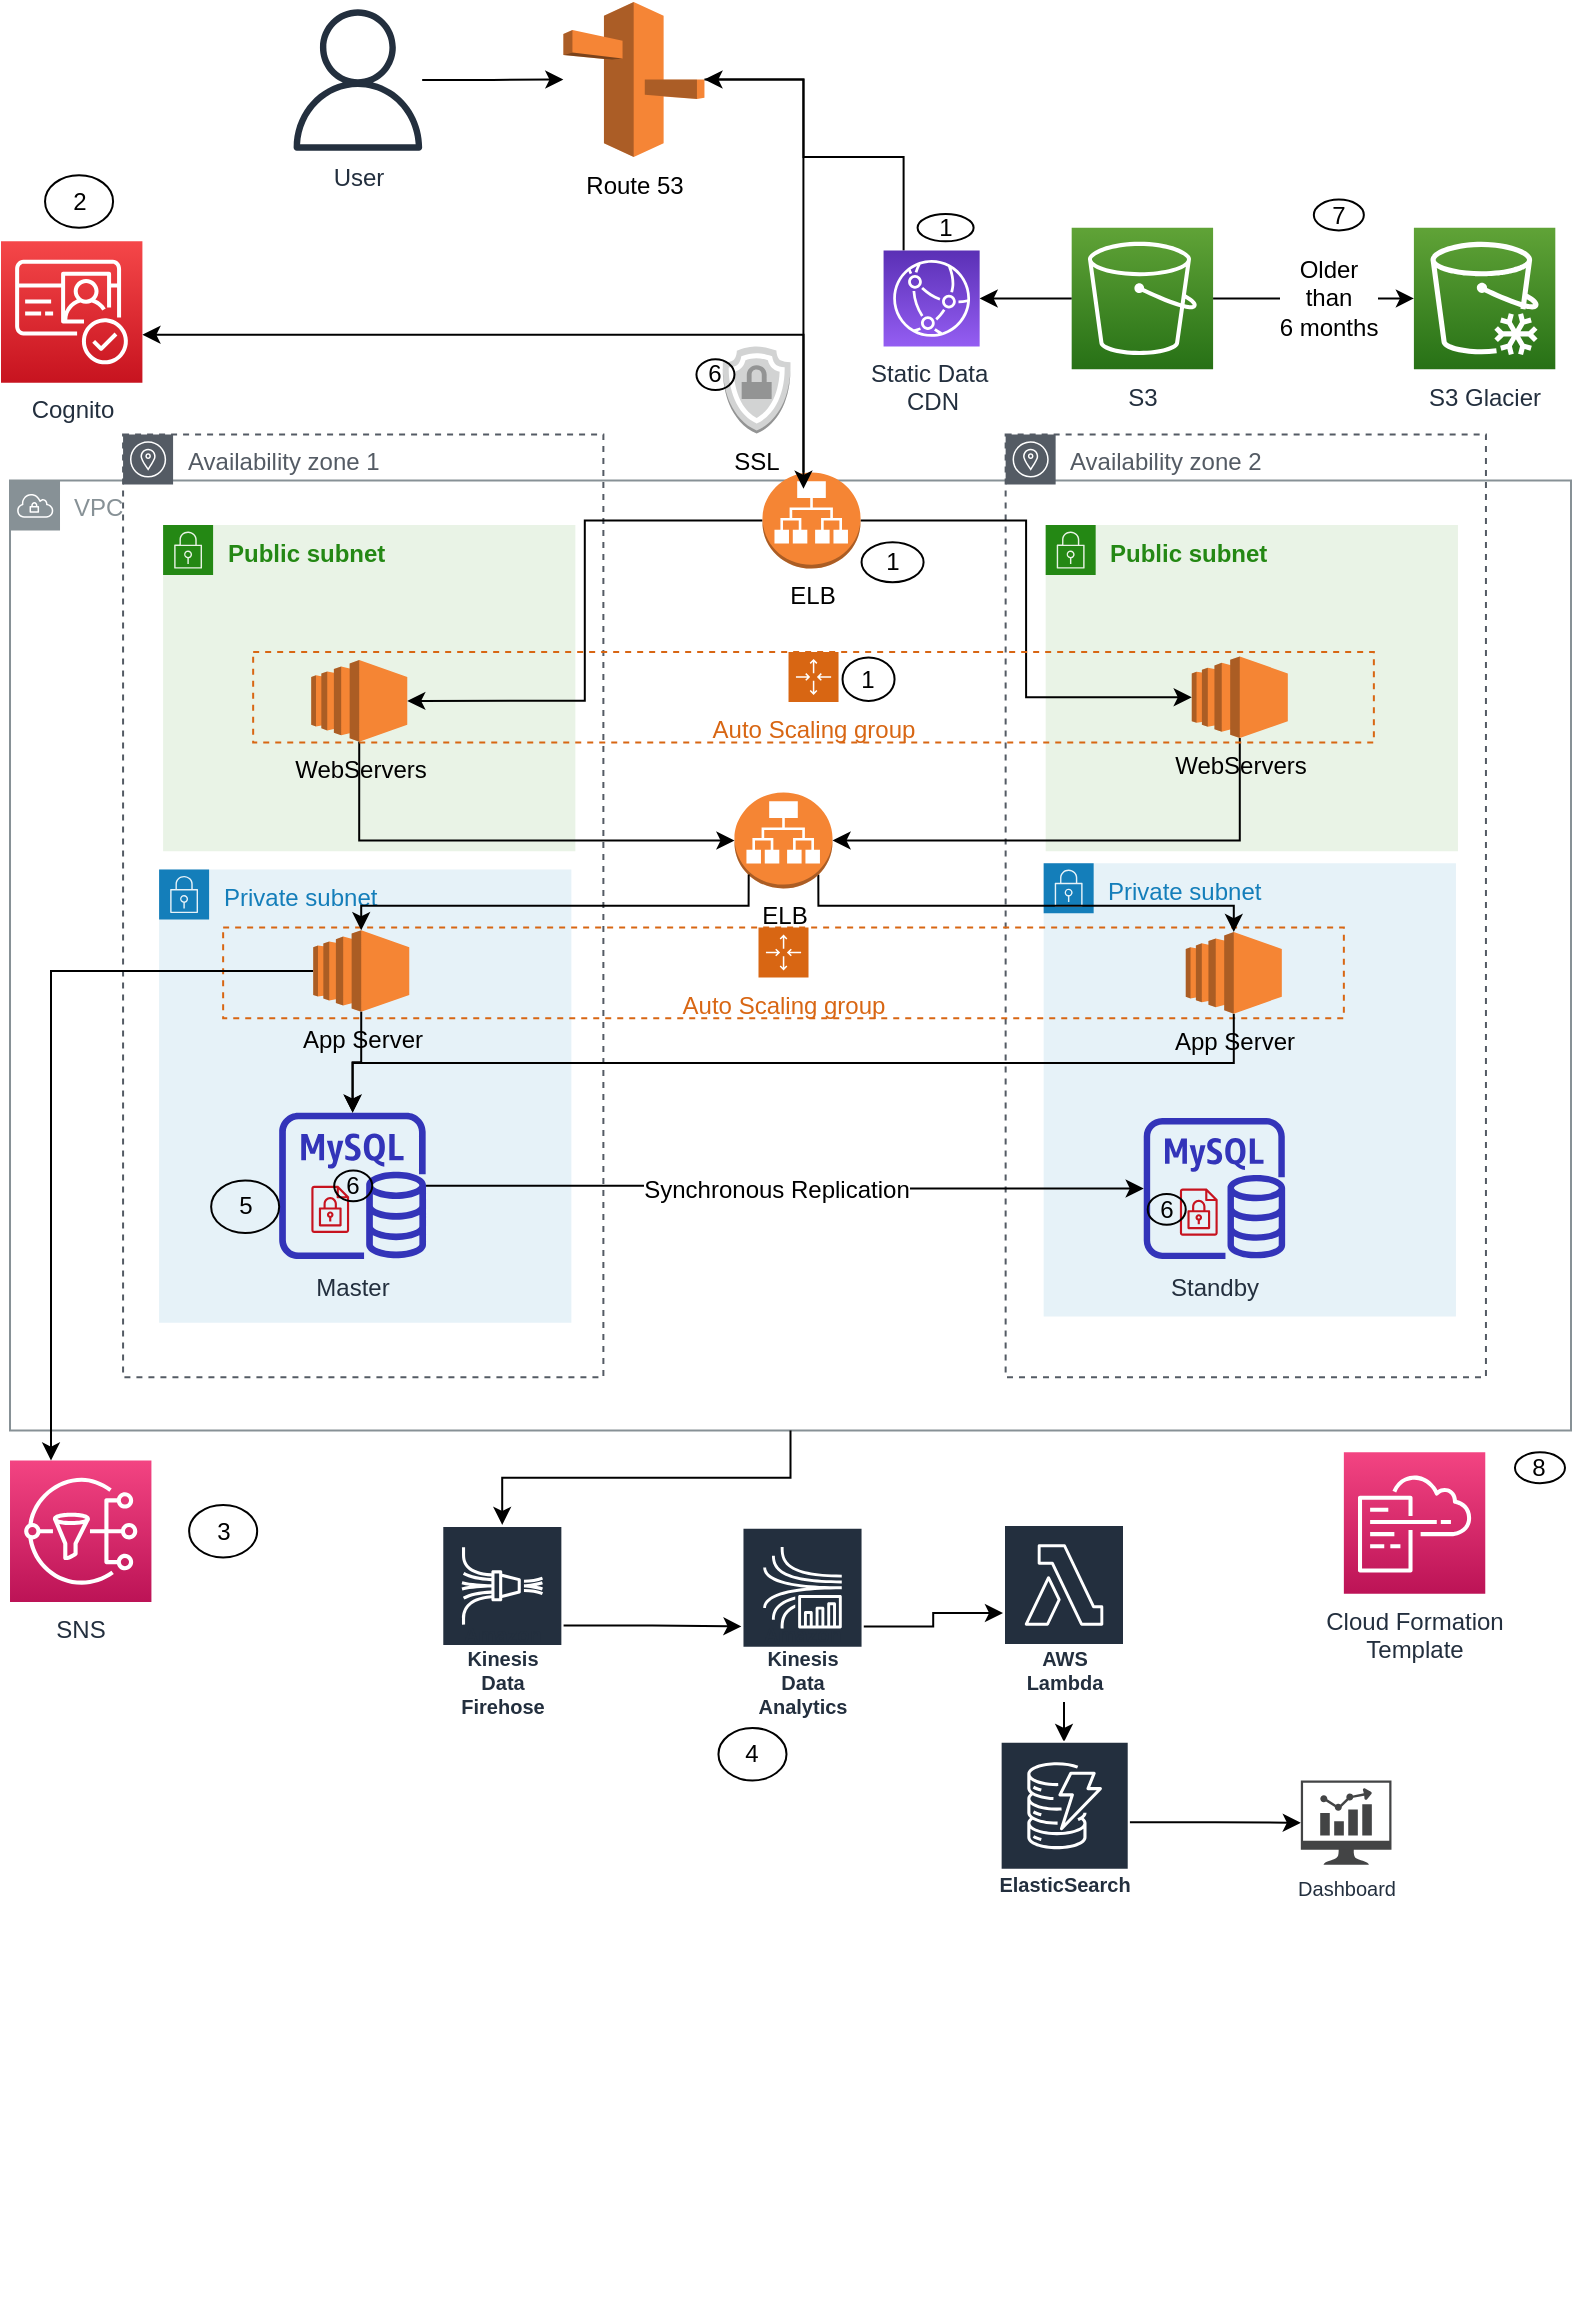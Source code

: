 <mxfile pages="1" version="11.2.8" type="github"><diagram id="gfD0RCt65v4yVc2xSRjl" name="Page-1"><mxGraphModel dx="365" dy="480" grid="1" gridSize="10" guides="1" tooltips="1" connect="1" arrows="1" fold="1" page="1" pageScale="1" pageWidth="827" pageHeight="1169" math="0" shadow="0"><root><mxCell id="0"/><mxCell id="1" parent="0"/><mxCell id="ooKDTQD9T41g4pGB-mde-158" value="" style="group;container=1;" vertex="1" connectable="0" parent="1"><mxGeometry x="843.5" y="110" width="785" height="1080" as="geometry"><mxRectangle x="843.5" y="110" width="50" height="40" as="alternateBounds"/></mxGeometry></mxCell><mxCell id="ooKDTQD9T41g4pGB-mde-107" value="" style="group" vertex="1" connectable="0" parent="ooKDTQD9T41g4pGB-mde-158"><mxGeometry y="-79" width="785" height="979" as="geometry"/></mxCell><mxCell id="ooKDTQD9T41g4pGB-mde-106" value="" style="group" vertex="1" connectable="0" parent="ooKDTQD9T41g4pGB-mde-107"><mxGeometry width="785" height="979" as="geometry"/></mxCell><mxCell id="ooKDTQD9T41g4pGB-mde-99" value="" style="group" vertex="1" connectable="0" parent="ooKDTQD9T41g4pGB-mde-106"><mxGeometry width="785" height="979" as="geometry"/></mxCell><mxCell id="ooKDTQD9T41g4pGB-mde-22" value="VPC" style="outlineConnect=0;gradientColor=none;html=1;whiteSpace=wrap;fontSize=12;fontStyle=0;shape=mxgraph.aws4.group;grIcon=mxgraph.aws4.group_vpc;strokeColor=#879196;fillColor=none;verticalAlign=top;align=left;spacingLeft=30;fontColor=#879196;dashed=0;" vertex="1" parent="ooKDTQD9T41g4pGB-mde-99"><mxGeometry x="4.503" y="239.311" width="780.497" height="474.996" as="geometry"/></mxCell><mxCell id="ooKDTQD9T41g4pGB-mde-4" value="Route 53" style="outlineConnect=0;dashed=0;verticalLabelPosition=bottom;verticalAlign=top;align=center;html=1;shape=mxgraph.aws3.route_53;fillColor=#F58536;gradientColor=none;" vertex="1" parent="ooKDTQD9T41g4pGB-mde-99"><mxGeometry x="281.179" width="70.545" height="77.504" as="geometry"/></mxCell><mxCell id="ooKDTQD9T41g4pGB-mde-10" value="Cognito" style="outlineConnect=0;fontColor=#232F3E;gradientColor=#F54749;gradientDirection=north;fillColor=#C7131F;strokeColor=#ffffff;dashed=0;verticalLabelPosition=bottom;verticalAlign=top;align=center;html=1;fontSize=12;fontStyle=0;aspect=fixed;shape=mxgraph.aws4.resourceIcon;resIcon=mxgraph.aws4.cognito;" vertex="1" parent="ooKDTQD9T41g4pGB-mde-99"><mxGeometry y="119.656" width="70.706" height="70.706" as="geometry"/></mxCell><object label="SNS" id="ooKDTQD9T41g4pGB-mde-12"><mxCell style="outlineConnect=0;fontColor=#232F3E;gradientColor=#F34482;gradientDirection=north;fillColor=#BC1356;strokeColor=#ffffff;dashed=0;verticalLabelPosition=bottom;verticalAlign=top;align=center;html=1;fontSize=12;fontStyle=0;aspect=fixed;shape=mxgraph.aws4.resourceIcon;resIcon=mxgraph.aws4.sns;" vertex="1" parent="ooKDTQD9T41g4pGB-mde-99"><mxGeometry x="4.503" y="729.264" width="70.706" height="70.706" as="geometry"/></mxCell></object><mxCell id="ooKDTQD9T41g4pGB-mde-20" value="S3" style="outlineConnect=0;fontColor=#232F3E;gradientColor=#60A337;gradientDirection=north;fillColor=#277116;strokeColor=#ffffff;dashed=0;verticalLabelPosition=bottom;verticalAlign=top;align=center;html=1;fontSize=12;fontStyle=0;aspect=fixed;shape=mxgraph.aws4.resourceIcon;resIcon=mxgraph.aws4.s3;" vertex="1" parent="ooKDTQD9T41g4pGB-mde-99"><mxGeometry x="535.341" y="112.857" width="70.706" height="70.706" as="geometry"/></mxCell><mxCell id="ooKDTQD9T41g4pGB-mde-27" value="Availability zone 1" style="outlineConnect=0;gradientColor=none;html=1;whiteSpace=wrap;fontSize=12;fontStyle=0;shape=mxgraph.aws4.group;grIcon=mxgraph.aws4.group_availability_zone;strokeColor=#545B64;fillColor=none;verticalAlign=top;align=left;spacingLeft=30;fontColor=#545B64;dashed=1;" vertex="1" parent="ooKDTQD9T41g4pGB-mde-99"><mxGeometry x="61.039" y="216.196" width="240.153" height="471.37" as="geometry"/></mxCell><mxCell id="ooKDTQD9T41g4pGB-mde-28" value="Availability zone 2" style="outlineConnect=0;gradientColor=none;html=1;whiteSpace=wrap;fontSize=12;fontStyle=0;shape=mxgraph.aws4.group;grIcon=mxgraph.aws4.group_availability_zone;strokeColor=#545B64;fillColor=none;verticalAlign=top;align=left;spacingLeft=30;fontColor=#545B64;dashed=1;" vertex="1" parent="ooKDTQD9T41g4pGB-mde-99"><mxGeometry x="502.32" y="216.196" width="240.153" height="471.37" as="geometry"/></mxCell><mxCell id="ooKDTQD9T41g4pGB-mde-29" value="&lt;b&gt;Public subnet&lt;/b&gt;" style="points=[[0,0],[0.25,0],[0.5,0],[0.75,0],[1,0],[1,0.25],[1,0.5],[1,0.75],[1,1],[0.75,1],[0.5,1],[0.25,1],[0,1],[0,0.75],[0,0.5],[0,0.25]];outlineConnect=0;gradientColor=none;html=1;whiteSpace=wrap;fontSize=12;fontStyle=0;shape=mxgraph.aws4.group;grIcon=mxgraph.aws4.group_security_group;grStroke=0;strokeColor=#248814;fillColor=#E9F3E6;verticalAlign=top;align=left;spacingLeft=30;fontColor=#248814;dashed=0;" vertex="1" parent="ooKDTQD9T41g4pGB-mde-99"><mxGeometry x="81.052" y="261.52" width="206.131" height="163.167" as="geometry"/></mxCell><mxCell id="ooKDTQD9T41g4pGB-mde-30" value="&lt;b&gt;Public subnet&lt;/b&gt;" style="points=[[0,0],[0.25,0],[0.5,0],[0.75,0],[1,0],[1,0.25],[1,0.5],[1,0.75],[1,1],[0.75,1],[0.5,1],[0.25,1],[0,1],[0,0.75],[0,0.5],[0,0.25]];outlineConnect=0;gradientColor=none;html=1;whiteSpace=wrap;fontSize=12;fontStyle=0;shape=mxgraph.aws4.group;grIcon=mxgraph.aws4.group_security_group;grStroke=0;strokeColor=#248814;fillColor=#E9F3E6;verticalAlign=top;align=left;spacingLeft=30;fontColor=#248814;dashed=0;" vertex="1" parent="ooKDTQD9T41g4pGB-mde-99"><mxGeometry x="522.333" y="261.52" width="206.131" height="163.167" as="geometry"/></mxCell><mxCell id="ooKDTQD9T41g4pGB-mde-31" value="Private subnet" style="points=[[0,0],[0.25,0],[0.5,0],[0.75,0],[1,0],[1,0.25],[1,0.5],[1,0.75],[1,1],[0.75,1],[0.5,1],[0.25,1],[0,1],[0,0.75],[0,0.5],[0,0.25]];outlineConnect=0;gradientColor=none;html=1;whiteSpace=wrap;fontSize=12;fontStyle=0;shape=mxgraph.aws4.group;grIcon=mxgraph.aws4.group_security_group;grStroke=0;strokeColor=#147EBA;fillColor=#E6F2F8;verticalAlign=top;align=left;spacingLeft=30;fontColor=#147EBA;dashed=0;" vertex="1" parent="ooKDTQD9T41g4pGB-mde-99"><mxGeometry x="79.05" y="433.751" width="206.131" height="226.62" as="geometry"/></mxCell><mxCell id="ooKDTQD9T41g4pGB-mde-32" value="Private subnet" style="points=[[0,0],[0.25,0],[0.5,0],[0.75,0],[1,0],[1,0.25],[1,0.5],[1,0.75],[1,1],[0.75,1],[0.5,1],[0.25,1],[0,1],[0,0.75],[0,0.5],[0,0.25]];outlineConnect=0;gradientColor=none;html=1;whiteSpace=wrap;fontSize=12;fontStyle=0;shape=mxgraph.aws4.group;grIcon=mxgraph.aws4.group_security_group;grStroke=0;strokeColor=#147EBA;fillColor=#E6F2F8;verticalAlign=top;align=left;spacingLeft=30;fontColor=#147EBA;dashed=0;" vertex="1" parent="ooKDTQD9T41g4pGB-mde-99"><mxGeometry x="521.332" y="430.579" width="206.131" height="226.62" as="geometry"/></mxCell><mxCell id="ooKDTQD9T41g4pGB-mde-33" value="WebServers" style="outlineConnect=0;dashed=0;verticalLabelPosition=bottom;verticalAlign=top;align=center;html=1;shape=mxgraph.aws3.ec2;fillColor=#F58534;gradientColor=none;" vertex="1" parent="ooKDTQD9T41g4pGB-mde-99"><mxGeometry x="155.099" y="329.053" width="48.031" height="40.792" as="geometry"/></mxCell><mxCell id="ooKDTQD9T41g4pGB-mde-34" value="WebServers" style="outlineConnect=0;dashed=0;verticalLabelPosition=bottom;verticalAlign=top;align=center;html=1;shape=mxgraph.aws3.ec2;fillColor=#F58534;gradientColor=none;" vertex="1" parent="ooKDTQD9T41g4pGB-mde-99"><mxGeometry x="595.379" y="327.24" width="48.031" height="40.792" as="geometry"/></mxCell><mxCell id="ooKDTQD9T41g4pGB-mde-35" value="Master" style="outlineConnect=0;fontColor=#232F3E;gradientColor=none;fillColor=#3334B9;strokeColor=none;dashed=0;verticalLabelPosition=bottom;verticalAlign=top;align=center;html=1;fontSize=12;fontStyle=0;aspect=fixed;pointerEvents=1;shape=mxgraph.aws4.rds_mysql_instance;" vertex="1" parent="ooKDTQD9T41g4pGB-mde-99"><mxGeometry x="139.089" y="555.22" width="73.425" height="73.425" as="geometry"/></mxCell><mxCell id="ooKDTQD9T41g4pGB-mde-37" value="Standby" style="outlineConnect=0;fontColor=#232F3E;gradientColor=none;fillColor=#3334B9;strokeColor=none;dashed=0;verticalLabelPosition=bottom;verticalAlign=top;align=center;html=1;fontSize=12;fontStyle=0;aspect=fixed;pointerEvents=1;shape=mxgraph.aws4.rds_mysql_instance;" vertex="1" parent="ooKDTQD9T41g4pGB-mde-99"><mxGeometry x="571.364" y="557.939" width="70.706" height="70.706" as="geometry"/></mxCell><mxCell id="ooKDTQD9T41g4pGB-mde-41" value="" style="edgeStyle=orthogonalEdgeStyle;rounded=0;orthogonalLoop=1;jettySize=auto;html=1;" edge="1" parent="ooKDTQD9T41g4pGB-mde-99" source="ooKDTQD9T41g4pGB-mde-35" target="ooKDTQD9T41g4pGB-mde-37"><mxGeometry relative="1" as="geometry"><mxPoint x="297.189" y="531.198" as="targetPoint"/></mxGeometry></mxCell><mxCell id="ooKDTQD9T41g4pGB-mde-43" value="Synchronous Replication" style="text;html=1;resizable=0;points=[];align=center;verticalAlign=middle;labelBackgroundColor=#ffffff;" vertex="1" connectable="0" parent="ooKDTQD9T41g4pGB-mde-41"><mxGeometry x="0.144" y="1" relative="1" as="geometry"><mxPoint x="-30" y="1" as="offset"/></mxGeometry></mxCell><mxCell id="ooKDTQD9T41g4pGB-mde-46" value="" style="edgeStyle=orthogonalEdgeStyle;rounded=0;orthogonalLoop=1;jettySize=auto;html=1;exitX=0;exitY=0.5;exitDx=0;exitDy=0;exitPerimeter=0;entryX=1;entryY=0.5;entryDx=0;entryDy=0;entryPerimeter=0;" edge="1" parent="ooKDTQD9T41g4pGB-mde-99" source="ooKDTQD9T41g4pGB-mde-45" target="ooKDTQD9T41g4pGB-mde-33"><mxGeometry relative="1" as="geometry"><Array as="points"/></mxGeometry></mxCell><mxCell id="ooKDTQD9T41g4pGB-mde-47" style="edgeStyle=orthogonalEdgeStyle;rounded=0;orthogonalLoop=1;jettySize=auto;html=1;entryX=0;entryY=0.5;entryDx=0;entryDy=0;exitX=1;exitY=0.5;exitDx=0;exitDy=0;exitPerimeter=0;entryPerimeter=0;" edge="1" parent="ooKDTQD9T41g4pGB-mde-99" source="ooKDTQD9T41g4pGB-mde-45" target="ooKDTQD9T41g4pGB-mde-34"><mxGeometry relative="1" as="geometry"><Array as="points"/></mxGeometry></mxCell><mxCell id="ooKDTQD9T41g4pGB-mde-45" value="ELB" style="outlineConnect=0;dashed=0;verticalLabelPosition=bottom;verticalAlign=top;align=center;html=1;shape=mxgraph.aws3.application_load_balancer;fillColor=#F58534;gradientColor=none;" vertex="1" parent="ooKDTQD9T41g4pGB-mde-99"><mxGeometry x="380.743" y="235.232" width="49.031" height="48.044" as="geometry"/></mxCell><mxCell id="ooKDTQD9T41g4pGB-mde-91" value="" style="edgeStyle=orthogonalEdgeStyle;rounded=0;orthogonalLoop=1;jettySize=auto;html=1;entryX=0.418;entryY=0.17;entryDx=0;entryDy=0;entryPerimeter=0;" edge="1" parent="ooKDTQD9T41g4pGB-mde-99" source="ooKDTQD9T41g4pGB-mde-4" target="ooKDTQD9T41g4pGB-mde-45"><mxGeometry relative="1" as="geometry"><mxPoint x="431.775" y="77.731" as="targetPoint"/></mxGeometry></mxCell><mxCell id="ooKDTQD9T41g4pGB-mde-89" value="" style="edgeStyle=orthogonalEdgeStyle;rounded=0;orthogonalLoop=1;jettySize=auto;html=1;" edge="1" parent="ooKDTQD9T41g4pGB-mde-99" source="ooKDTQD9T41g4pGB-mde-45" target="ooKDTQD9T41g4pGB-mde-10"><mxGeometry relative="1" as="geometry"><mxPoint x="49.031" y="166.339" as="sourcePoint"/><Array as="points"><mxPoint x="401.256" y="166.339"/></Array></mxGeometry></mxCell><mxCell id="ooKDTQD9T41g4pGB-mde-48" value="Auto Scaling group" style="points=[[0,0],[0.25,0],[0.5,0],[0.75,0],[1,0],[1,0.25],[1,0.5],[1,0.75],[1,1],[0.75,1],[0.5,1],[0.25,1],[0,1],[0,0.75],[0,0.5],[0,0.25]];outlineConnect=0;gradientColor=none;html=1;whiteSpace=wrap;fontSize=12;fontStyle=0;shape=mxgraph.aws4.groupCenter;grIcon=mxgraph.aws4.group_auto_scaling_group;grStroke=1;strokeColor=#D86613;fillColor=none;verticalAlign=top;align=center;fontColor=#D86613;dashed=1;spacingTop=25;" vertex="1" parent="ooKDTQD9T41g4pGB-mde-99"><mxGeometry x="111.071" y="462.759" width="560.357" height="45.324" as="geometry"/></mxCell><mxCell id="ooKDTQD9T41g4pGB-mde-85" style="edgeStyle=orthogonalEdgeStyle;rounded=0;orthogonalLoop=1;jettySize=auto;html=1;exitX=0;exitY=0.5;exitDx=0;exitDy=0;exitPerimeter=0;" edge="1" parent="ooKDTQD9T41g4pGB-mde-99" source="ooKDTQD9T41g4pGB-mde-49" target="ooKDTQD9T41g4pGB-mde-12"><mxGeometry relative="1" as="geometry"><Array as="points"><mxPoint x="25.016" y="484.514"/></Array></mxGeometry></mxCell><mxCell id="ooKDTQD9T41g4pGB-mde-49" value="App Server" style="outlineConnect=0;dashed=0;verticalLabelPosition=bottom;verticalAlign=top;align=center;html=1;shape=mxgraph.aws3.ec2;fillColor=#F58534;gradientColor=none;" vertex="1" parent="ooKDTQD9T41g4pGB-mde-99"><mxGeometry x="156.099" y="464.119" width="48.031" height="40.792" as="geometry"/></mxCell><mxCell id="ooKDTQD9T41g4pGB-mde-44" value="" style="edgeStyle=orthogonalEdgeStyle;rounded=0;orthogonalLoop=1;jettySize=auto;html=1;exitX=0.5;exitY=1;exitDx=0;exitDy=0;exitPerimeter=0;" edge="1" parent="ooKDTQD9T41g4pGB-mde-99" source="ooKDTQD9T41g4pGB-mde-49" target="ooKDTQD9T41g4pGB-mde-35"><mxGeometry relative="1" as="geometry"/></mxCell><mxCell id="ooKDTQD9T41g4pGB-mde-52" value="" style="edgeStyle=orthogonalEdgeStyle;rounded=0;orthogonalLoop=1;jettySize=auto;html=1;exitX=0.5;exitY=1;exitDx=0;exitDy=0;exitPerimeter=0;" edge="1" parent="ooKDTQD9T41g4pGB-mde-99" source="ooKDTQD9T41g4pGB-mde-50" target="ooKDTQD9T41g4pGB-mde-35"><mxGeometry relative="1" as="geometry"><mxPoint x="516.329" y="485.421" as="targetPoint"/></mxGeometry></mxCell><mxCell id="ooKDTQD9T41g4pGB-mde-50" value="App Server" style="outlineConnect=0;dashed=0;verticalLabelPosition=bottom;verticalAlign=top;align=center;html=1;shape=mxgraph.aws3.ec2;fillColor=#F58534;gradientColor=none;" vertex="1" parent="ooKDTQD9T41g4pGB-mde-99"><mxGeometry x="592.377" y="465.025" width="48.031" height="40.792" as="geometry"/></mxCell><mxCell id="ooKDTQD9T41g4pGB-mde-55" value="" style="edgeStyle=orthogonalEdgeStyle;rounded=0;orthogonalLoop=1;jettySize=auto;html=1;exitX=0.855;exitY=0.855;exitDx=0;exitDy=0;exitPerimeter=0;" edge="1" parent="ooKDTQD9T41g4pGB-mde-99" source="ooKDTQD9T41g4pGB-mde-53" target="ooKDTQD9T41g4pGB-mde-50"><mxGeometry relative="1" as="geometry"><mxPoint x="431.275" y="451.881" as="sourcePoint"/><Array as="points"><mxPoint x="408.26" y="451.881"/><mxPoint x="616.393" y="451.881"/></Array></mxGeometry></mxCell><mxCell id="ooKDTQD9T41g4pGB-mde-53" value="ELB" style="outlineConnect=0;dashed=0;verticalLabelPosition=bottom;verticalAlign=top;align=center;html=1;shape=mxgraph.aws3.application_load_balancer;fillColor=#F58534;gradientColor=none;" vertex="1" parent="ooKDTQD9T41g4pGB-mde-99"><mxGeometry x="366.734" y="395.226" width="49.031" height="48.044" as="geometry"/></mxCell><mxCell id="ooKDTQD9T41g4pGB-mde-64" style="edgeStyle=orthogonalEdgeStyle;rounded=0;orthogonalLoop=1;jettySize=auto;html=1;exitX=0.5;exitY=1;exitDx=0;exitDy=0;exitPerimeter=0;entryX=0;entryY=0.5;entryDx=0;entryDy=0;entryPerimeter=0;" edge="1" parent="ooKDTQD9T41g4pGB-mde-99" source="ooKDTQD9T41g4pGB-mde-33" target="ooKDTQD9T41g4pGB-mde-53"><mxGeometry relative="1" as="geometry"/></mxCell><mxCell id="ooKDTQD9T41g4pGB-mde-65" style="edgeStyle=orthogonalEdgeStyle;rounded=0;orthogonalLoop=1;jettySize=auto;html=1;exitX=0.5;exitY=1;exitDx=0;exitDy=0;exitPerimeter=0;entryX=1;entryY=0.5;entryDx=0;entryDy=0;entryPerimeter=0;" edge="1" parent="ooKDTQD9T41g4pGB-mde-99" source="ooKDTQD9T41g4pGB-mde-34" target="ooKDTQD9T41g4pGB-mde-53"><mxGeometry relative="1" as="geometry"/></mxCell><mxCell id="ooKDTQD9T41g4pGB-mde-54" value="" style="edgeStyle=orthogonalEdgeStyle;rounded=0;orthogonalLoop=1;jettySize=auto;html=1;exitX=0.145;exitY=0.855;exitDx=0;exitDy=0;exitPerimeter=0;" edge="1" parent="ooKDTQD9T41g4pGB-mde-99" source="ooKDTQD9T41g4pGB-mde-53" target="ooKDTQD9T41g4pGB-mde-49"><mxGeometry relative="1" as="geometry"><mxPoint x="404.257" y="346.276" as="sourcePoint"/><mxPoint x="239.152" y="444.176" as="targetPoint"/><Array as="points"><mxPoint x="374.238" y="451.881"/><mxPoint x="180.115" y="451.881"/></Array></mxGeometry></mxCell><mxCell id="ooKDTQD9T41g4pGB-mde-8" value="Auto Scaling group" style="points=[[0,0],[0.25,0],[0.5,0],[0.75,0],[1,0],[1,0.25],[1,0.5],[1,0.75],[1,1],[0.75,1],[0.5,1],[0.25,1],[0,1],[0,0.75],[0,0.5],[0,0.25]];outlineConnect=0;gradientColor=none;html=1;whiteSpace=wrap;fontSize=12;fontStyle=0;shape=mxgraph.aws4.groupCenter;grIcon=mxgraph.aws4.group_auto_scaling_group;grStroke=1;strokeColor=#D86613;fillColor=none;verticalAlign=top;align=center;fontColor=#D86613;dashed=1;spacingTop=25;" vertex="1" parent="ooKDTQD9T41g4pGB-mde-99"><mxGeometry x="126.08" y="324.974" width="560.357" height="45.324" as="geometry"/></mxCell><mxCell id="ooKDTQD9T41g4pGB-mde-71" value="" style="edgeStyle=orthogonalEdgeStyle;rounded=0;orthogonalLoop=1;jettySize=auto;html=1;entryX=1;entryY=0.5;entryDx=0;entryDy=0;entryPerimeter=0;" edge="1" parent="ooKDTQD9T41g4pGB-mde-99" source="ooKDTQD9T41g4pGB-mde-68" target="ooKDTQD9T41g4pGB-mde-4"><mxGeometry relative="1" as="geometry"><mxPoint x="405.258" y="98.353" as="targetPoint"/><Array as="points"><mxPoint x="451.287" y="77.504"/><mxPoint x="401.256" y="77.504"/><mxPoint x="401.256" y="38.525"/></Array></mxGeometry></mxCell><mxCell id="ooKDTQD9T41g4pGB-mde-68" value="Static Data&amp;nbsp;&lt;br&gt;CDN" style="outlineConnect=0;fontColor=#232F3E;gradientColor=#945DF2;gradientDirection=north;fillColor=#5A30B5;strokeColor=#ffffff;dashed=0;verticalLabelPosition=bottom;verticalAlign=top;align=center;html=1;fontSize=12;fontStyle=0;aspect=fixed;shape=mxgraph.aws4.resourceIcon;resIcon=mxgraph.aws4.cloudfront;direction=west;rotation=0;" vertex="1" parent="ooKDTQD9T41g4pGB-mde-99"><mxGeometry x="441.281" y="124.188" width="48.044" height="48.044" as="geometry"/></mxCell><mxCell id="ooKDTQD9T41g4pGB-mde-98" value="" style="edgeStyle=orthogonalEdgeStyle;rounded=0;orthogonalLoop=1;jettySize=auto;html=1;" edge="1" parent="ooKDTQD9T41g4pGB-mde-99" source="ooKDTQD9T41g4pGB-mde-20" target="ooKDTQD9T41g4pGB-mde-68"><mxGeometry relative="1" as="geometry"><mxPoint x="513.327" y="148.21" as="targetPoint"/></mxGeometry></mxCell><mxCell id="ooKDTQD9T41g4pGB-mde-81" value="S3 Glacier" style="outlineConnect=0;fontColor=#232F3E;gradientColor=#60A337;gradientDirection=north;fillColor=#277116;strokeColor=#ffffff;dashed=0;verticalLabelPosition=bottom;verticalAlign=top;align=center;html=1;fontSize=12;fontStyle=0;aspect=fixed;shape=mxgraph.aws4.resourceIcon;resIcon=mxgraph.aws4.glacier;" vertex="1" parent="ooKDTQD9T41g4pGB-mde-99"><mxGeometry x="706.45" y="112.857" width="70.706" height="70.706" as="geometry"/></mxCell><mxCell id="ooKDTQD9T41g4pGB-mde-93" value="" style="edgeStyle=orthogonalEdgeStyle;rounded=0;orthogonalLoop=1;jettySize=auto;html=1;" edge="1" parent="ooKDTQD9T41g4pGB-mde-99" source="ooKDTQD9T41g4pGB-mde-92" target="ooKDTQD9T41g4pGB-mde-4"><mxGeometry relative="1" as="geometry"/></mxCell><mxCell id="ooKDTQD9T41g4pGB-mde-92" value="User" style="outlineConnect=0;fontColor=#232F3E;gradientColor=none;fillColor=#232F3E;strokeColor=none;dashed=0;verticalLabelPosition=bottom;verticalAlign=top;align=center;html=1;fontSize=12;fontStyle=0;aspect=fixed;pointerEvents=1;shape=mxgraph.aws4.user;" vertex="1" parent="ooKDTQD9T41g4pGB-mde-99"><mxGeometry x="143.091" y="3.626" width="70.706" height="70.706" as="geometry"/></mxCell><mxCell id="ooKDTQD9T41g4pGB-mde-94" value="" style="outlineConnect=0;fontColor=#232F3E;gradientColor=none;fillColor=#C7131F;strokeColor=none;dashed=0;verticalLabelPosition=bottom;verticalAlign=top;align=center;html=1;fontSize=12;fontStyle=0;aspect=fixed;pointerEvents=1;shape=mxgraph.aws4.encrypted_data;" vertex="1" parent="ooKDTQD9T41g4pGB-mde-99"><mxGeometry x="155.099" y="591.932" width="19.036" height="23.569" as="geometry"/></mxCell><mxCell id="ooKDTQD9T41g4pGB-mde-95" value="" style="outlineConnect=0;fontColor=#232F3E;gradientColor=none;fillColor=#C7131F;strokeColor=none;dashed=0;verticalLabelPosition=bottom;verticalAlign=top;align=center;html=1;fontSize=12;fontStyle=0;aspect=fixed;pointerEvents=1;shape=mxgraph.aws4.encrypted_data;" vertex="1" parent="ooKDTQD9T41g4pGB-mde-99"><mxGeometry x="589.375" y="593.292" width="19.036" height="23.569" as="geometry"/></mxCell><mxCell id="ooKDTQD9T41g4pGB-mde-96" value="" style="edgeStyle=orthogonalEdgeStyle;rounded=0;orthogonalLoop=1;jettySize=auto;html=1;" edge="1" parent="ooKDTQD9T41g4pGB-mde-99" source="ooKDTQD9T41g4pGB-mde-20" target="ooKDTQD9T41g4pGB-mde-81"><mxGeometry relative="1" as="geometry"/></mxCell><mxCell id="ooKDTQD9T41g4pGB-mde-105" value="Older&lt;br&gt;than&lt;br&gt;6 months" style="text;html=1;resizable=0;points=[];align=center;verticalAlign=middle;labelBackgroundColor=#ffffff;" vertex="1" connectable="0" parent="ooKDTQD9T41g4pGB-mde-96"><mxGeometry x="0.136" y="1" relative="1" as="geometry"><mxPoint y="1" as="offset"/></mxGeometry></mxCell><mxCell id="ooKDTQD9T41g4pGB-mde-103" value="SSL" style="outlineConnect=0;dashed=0;verticalLabelPosition=bottom;verticalAlign=top;align=center;html=1;shape=mxgraph.aws3.ssl_padlock;fillColor=#D2D3D3;gradientColor=none;" vertex="1" parent="ooKDTQD9T41g4pGB-mde-99"><mxGeometry x="360.73" y="172.231" width="34.022" height="43.511" as="geometry"/></mxCell><mxCell id="ooKDTQD9T41g4pGB-mde-104" value="Cloud Formation&lt;br&gt;Template" style="outlineConnect=0;fontColor=#232F3E;gradientColor=#F34482;gradientDirection=north;fillColor=#BC1356;strokeColor=#ffffff;dashed=0;verticalLabelPosition=bottom;verticalAlign=top;align=center;html=1;fontSize=12;fontStyle=0;aspect=fixed;shape=mxgraph.aws4.resourceIcon;resIcon=mxgraph.aws4.cloudformation;" vertex="1" parent="ooKDTQD9T41g4pGB-mde-99"><mxGeometry x="671.428" y="725.185" width="70.706" height="70.706" as="geometry"/></mxCell><mxCell id="ooKDTQD9T41g4pGB-mde-114" value="1" style="shape=stencil(tZTxCsIgEMafxn9DJz1AWL2HtVuTTEWt1dt3mwtybRSxgQj3nf7uEz0JF6GWDkhBa8K3pCgYpThj3AxiGRwcYxJv0it50JAyIXp7hkaVsWcoU4NXsc3yHaEbXNMOLo7WGIQoa0KWecsjTCqDe+k9wfryjyxyyL9ABN+b7NT978zVegEqW8Jpznz5ntfpTNTcK1vkpuahsj+ZXKAy9Yi5qKyHk7dXU446qZTWqVemvILWygX48viHnTno3HH0eOHuQB+2OzX9C53wBA==);whiteSpace=wrap;html=1;" vertex="1" parent="ooKDTQD9T41g4pGB-mde-99"><mxGeometry x="420.768" y="327.693" width="26.017" height="21.756" as="geometry"/></mxCell><mxCell id="ooKDTQD9T41g4pGB-mde-115" value="1" style="shape=stencil(tZTxCsIgEMafxn9DJz1AWL2HtVuTTEWt1dt3mwtybRSxgQj3nf7uEz0JF6GWDkhBa8K3pCgYpThj3AxiGRwcYxJv0it50JAyIXp7hkaVsWcoU4NXsc3yHaEbXNMOLo7WGIQoa0KWecsjTCqDe+k9wfryjyxyyL9ABN+b7NT978zVegEqW8Jpznz5ntfpTNTcK1vkpuahsj+ZXKAy9Yi5qKyHk7dXU446qZTWqVemvILWygX48viHnTno3HH0eOHuQB+2OzX9C53wBA==);whiteSpace=wrap;html=1;" vertex="1" parent="ooKDTQD9T41g4pGB-mde-99"><mxGeometry x="458.292" y="106.058" width="28.018" height="13.597" as="geometry"/></mxCell><mxCell id="ooKDTQD9T41g4pGB-mde-112" value="2" style="shape=stencil(tZTxCsIgEMafxn9DJz1AWL2HtVuTTEWt1dt3mwtybRSxgQj3nf7uEz0JF6GWDkhBa8K3pCgYpThj3AxiGRwcYxJv0it50JAyIXp7hkaVsWcoU4NXsc3yHaEbXNMOLo7WGIQoa0KWecsjTCqDe+k9wfryjyxyyL9ABN+b7NT978zVegEqW8Jpznz5ntfpTNTcK1vkpuahsj+ZXKAy9Yi5qKyHk7dXU446qZTWqVemvILWygX48viHnTno3HH0eOHuQB+2OzX9C53wBA==);whiteSpace=wrap;html=1;" vertex="1" parent="ooKDTQD9T41g4pGB-mde-99"><mxGeometry x="22.014" y="86.569" width="34.022" height="26.288" as="geometry"/></mxCell><mxCell id="ooKDTQD9T41g4pGB-mde-117" value="3" style="shape=stencil(tZTxCsIgEMafxn9DJz1AWL2HtVuTTEWt1dt3mwtybRSxgQj3nf7uEz0JF6GWDkhBa8K3pCgYpThj3AxiGRwcYxJv0it50JAyIXp7hkaVsWcoU4NXsc3yHaEbXNMOLo7WGIQoa0KWecsjTCqDe+k9wfryjyxyyL9ABN+b7NT978zVegEqW8Jpznz5ntfpTNTcK1vkpuahsj+ZXKAy9Yi5qKyHk7dXU446qZTWqVemvILWygX48viHnTno3HH0eOHuQB+2OzX9C53wBA==);whiteSpace=wrap;html=1;" vertex="1" parent="ooKDTQD9T41g4pGB-mde-99"><mxGeometry x="94.06" y="751.473" width="34.022" height="26.288" as="geometry"/></mxCell><mxCell id="ooKDTQD9T41g4pGB-mde-121" value="" style="edgeStyle=orthogonalEdgeStyle;rounded=0;orthogonalLoop=1;jettySize=auto;html=1;fontSize=10;fontColor=#232F3E;" edge="1" parent="ooKDTQD9T41g4pGB-mde-99" source="ooKDTQD9T41g4pGB-mde-22" target="ooKDTQD9T41g4pGB-mde-120"><mxGeometry relative="1" as="geometry"><mxPoint x="326.708" y="736.969" as="targetPoint"/></mxGeometry></mxCell><mxCell id="ooKDTQD9T41g4pGB-mde-132" value="" style="edgeStyle=orthogonalEdgeStyle;rounded=0;orthogonalLoop=1;jettySize=auto;html=1;fontSize=10;fontColor=#232F3E;" edge="1" parent="ooKDTQD9T41g4pGB-mde-99" source="ooKDTQD9T41g4pGB-mde-120" target="ooKDTQD9T41g4pGB-mde-131"><mxGeometry relative="1" as="geometry"/></mxCell><mxCell id="ooKDTQD9T41g4pGB-mde-120" value="Amazon Kinesis Data Firehose" style="outlineConnect=0;fontColor=#232F3E;gradientColor=none;strokeColor=#ffffff;fillColor=#232F3E;dashed=0;verticalLabelPosition=middle;verticalAlign=bottom;align=center;html=1;whiteSpace=wrap;fontSize=10;fontStyle=1;spacing=3;shape=mxgraph.aws4.productIcon;prIcon=mxgraph.aws4.kinesis_data_firehose;" vertex="1" parent="ooKDTQD9T41g4pGB-mde-99"><mxGeometry x="220.14" y="761.444" width="61.039" height="100.619" as="geometry"/></mxCell><mxCell id="ooKDTQD9T41g4pGB-mde-139" value="" style="edgeStyle=orthogonalEdgeStyle;rounded=0;orthogonalLoop=1;jettySize=auto;html=1;fontSize=10;fontColor=#232F3E;" edge="1" parent="ooKDTQD9T41g4pGB-mde-99" source="ooKDTQD9T41g4pGB-mde-131" target="ooKDTQD9T41g4pGB-mde-138"><mxGeometry relative="1" as="geometry"/></mxCell><mxCell id="ooKDTQD9T41g4pGB-mde-131" value="Amazon Kinesis Data Analytics" style="outlineConnect=0;fontColor=#232F3E;gradientColor=none;strokeColor=#ffffff;fillColor=#232F3E;dashed=0;verticalLabelPosition=middle;verticalAlign=bottom;align=center;html=1;whiteSpace=wrap;fontSize=10;fontStyle=1;spacing=3;shape=mxgraph.aws4.productIcon;prIcon=mxgraph.aws4.kinesis_data_analytics;" vertex="1" parent="ooKDTQD9T41g4pGB-mde-99"><mxGeometry x="370.236" y="762.351" width="61.039" height="99.713" as="geometry"/></mxCell><mxCell id="ooKDTQD9T41g4pGB-mde-141" value="" style="edgeStyle=orthogonalEdgeStyle;rounded=0;orthogonalLoop=1;jettySize=auto;html=1;fontSize=10;fontColor=#232F3E;" edge="1" parent="ooKDTQD9T41g4pGB-mde-99" source="ooKDTQD9T41g4pGB-mde-138" target="ooKDTQD9T41g4pGB-mde-140"><mxGeometry relative="1" as="geometry"/></mxCell><mxCell id="ooKDTQD9T41g4pGB-mde-138" value="AWS Lambda" style="outlineConnect=0;fontColor=#232F3E;gradientColor=none;strokeColor=#ffffff;fillColor=#232F3E;dashed=0;verticalLabelPosition=middle;verticalAlign=bottom;align=center;html=1;whiteSpace=wrap;fontSize=10;fontStyle=1;spacing=3;shape=mxgraph.aws4.productIcon;prIcon=mxgraph.aws4.lambda;" vertex="1" parent="ooKDTQD9T41g4pGB-mde-99"><mxGeometry x="501" y="761" width="61" height="89" as="geometry"/></mxCell><mxCell id="ooKDTQD9T41g4pGB-mde-144" value="" style="edgeStyle=orthogonalEdgeStyle;rounded=0;orthogonalLoop=1;jettySize=auto;html=1;fontSize=10;fontColor=#232F3E;" edge="1" parent="ooKDTQD9T41g4pGB-mde-99" source="ooKDTQD9T41g4pGB-mde-140" target="ooKDTQD9T41g4pGB-mde-145"><mxGeometry relative="1" as="geometry"><mxPoint x="644.41" y="929.144" as="targetPoint"/></mxGeometry></mxCell><mxCell id="ooKDTQD9T41g4pGB-mde-140" value="ElasticSearch" style="outlineConnect=0;fontColor=#232F3E;gradientColor=none;strokeColor=#ffffff;fillColor=#232F3E;dashed=0;verticalLabelPosition=middle;verticalAlign=bottom;align=center;html=1;whiteSpace=wrap;fontSize=10;fontStyle=1;spacing=3;shape=mxgraph.aws4.productIcon;prIcon=mxgraph.aws4.dynamodb;" vertex="1" parent="ooKDTQD9T41g4pGB-mde-99"><mxGeometry x="499.318" y="869.316" width="65.041" height="81.583" as="geometry"/></mxCell><mxCell id="ooKDTQD9T41g4pGB-mde-145" value="Dashboard" style="pointerEvents=1;shadow=0;dashed=0;html=1;strokeColor=none;fillColor=#434445;aspect=fixed;labelPosition=center;verticalLabelPosition=bottom;verticalAlign=top;align=center;outlineConnect=0;shape=mxgraph.vvd.nsx_dashboard;fontSize=10;fontColor=#232F3E;" vertex="1" parent="ooKDTQD9T41g4pGB-mde-99"><mxGeometry x="649.914" y="889.258" width="45.324" height="42.151" as="geometry"/></mxCell><mxCell id="ooKDTQD9T41g4pGB-mde-148" value="4" style="shape=stencil(tZTxCsIgEMafxn9DJz1AWL2HtVuTTEWt1dt3mwtybRSxgQj3nf7uEz0JF6GWDkhBa8K3pCgYpThj3AxiGRwcYxJv0it50JAyIXp7hkaVsWcoU4NXsc3yHaEbXNMOLo7WGIQoa0KWecsjTCqDe+k9wfryjyxyyL9ABN+b7NT978zVegEqW8Jpznz5ntfpTNTcK1vkpuahsj+ZXKAy9Yi5qKyHk7dXU446qZTWqVemvILWygX48viHnTno3HH0eOHuQB+2OzX9C53wBA==);whiteSpace=wrap;html=1;" vertex="1" parent="ooKDTQD9T41g4pGB-mde-99"><mxGeometry x="358.728" y="862.97" width="34.022" height="26.288" as="geometry"/></mxCell><mxCell id="ooKDTQD9T41g4pGB-mde-149" value="5" style="shape=stencil(tZTxCsIgEMafxn9DJz1AWL2HtVuTTEWt1dt3mwtybRSxgQj3nf7uEz0JF6GWDkhBa8K3pCgYpThj3AxiGRwcYxJv0it50JAyIXp7hkaVsWcoU4NXsc3yHaEbXNMOLo7WGIQoa0KWecsjTCqDe+k9wfryjyxyyL9ABN+b7NT978zVegEqW8Jpznz5ntfpTNTcK1vkpuahsj+ZXKAy9Yi5qKyHk7dXU446qZTWqVemvILWygX48viHnTno3HH0eOHuQB+2OzX9C53wBA==);whiteSpace=wrap;html=1;" vertex="1" parent="ooKDTQD9T41g4pGB-mde-99"><mxGeometry x="105.067" y="589.213" width="34.022" height="26.288" as="geometry"/></mxCell><mxCell id="ooKDTQD9T41g4pGB-mde-150" value="1" style="shape=stencil(tZTxCsIgEMafxn9DJz1AWL2HtVuTTEWt1dt3mwtybRSxgQj3nf7uEz0JF6GWDkhBa8K3pCgYpThj3AxiGRwcYxJv0it50JAyIXp7hkaVsWcoU4NXsc3yHaEbXNMOLo7WGIQoa0KWecsjTCqDe+k9wfryjyxyyL9ABN+b7NT978zVegEqW8Jpznz5ntfpTNTcK1vkpuahsj+ZXKAy9Yi5qKyHk7dXU446qZTWqVemvILWygX48viHnTno3HH0eOHuQB+2OzX9C53wBA==);whiteSpace=wrap;html=1;" vertex="1" parent="ooKDTQD9T41g4pGB-mde-99"><mxGeometry x="430.274" y="270.131" width="31.02" height="19.943" as="geometry"/></mxCell><mxCell id="ooKDTQD9T41g4pGB-mde-152" value="6" style="shape=stencil(tZTxCsIgEMafxn9DJz1AWL2HtVuTTEWt1dt3mwtybRSxgQj3nf7uEz0JF6GWDkhBa8K3pCgYpThj3AxiGRwcYxJv0it50JAyIXp7hkaVsWcoU4NXsc3yHaEbXNMOLo7WGIQoa0KWecsjTCqDe+k9wfryjyxyyL9ABN+b7NT978zVegEqW8Jpznz5ntfpTNTcK1vkpuahsj+ZXKAy9Yi5qKyHk7dXU446qZTWqVemvILWygX48viHnTno3HH0eOHuQB+2OzX9C53wBA==);whiteSpace=wrap;html=1;" vertex="1" parent="ooKDTQD9T41g4pGB-mde-99"><mxGeometry x="573.365" y="596.012" width="19.012" height="15.41" as="geometry"/></mxCell><mxCell id="ooKDTQD9T41g4pGB-mde-154" value="6" style="shape=stencil(tZTxCsIgEMafxn9DJz1AWL2HtVuTTEWt1dt3mwtybRSxgQj3nf7uEz0JF6GWDkhBa8K3pCgYpThj3AxiGRwcYxJv0it50JAyIXp7hkaVsWcoU4NXsc3yHaEbXNMOLo7WGIQoa0KWecsjTCqDe+k9wfryjyxyyL9ABN+b7NT978zVegEqW8Jpznz5ntfpTNTcK1vkpuahsj+ZXKAy9Yi5qKyHk7dXU446qZTWqVemvILWygX48viHnTno3HH0eOHuQB+2OzX9C53wBA==);whiteSpace=wrap;html=1;" vertex="1" parent="ooKDTQD9T41g4pGB-mde-99"><mxGeometry x="166.606" y="584.227" width="19.012" height="15.41" as="geometry"/></mxCell><mxCell id="ooKDTQD9T41g4pGB-mde-155" value="6" style="shape=stencil(tZTxCsIgEMafxn9DJz1AWL2HtVuTTEWt1dt3mwtybRSxgQj3nf7uEz0JF6GWDkhBa8K3pCgYpThj3AxiGRwcYxJv0it50JAyIXp7hkaVsWcoU4NXsc3yHaEbXNMOLo7WGIQoa0KWecsjTCqDe+k9wfryjyxyyL9ABN+b7NT978zVegEqW8Jpznz5ntfpTNTcK1vkpuahsj+ZXKAy9Yi5qKyHk7dXU446qZTWqVemvILWygX48viHnTno3HH0eOHuQB+2OzX9C53wBA==);whiteSpace=wrap;html=1;" vertex="1" parent="ooKDTQD9T41g4pGB-mde-99"><mxGeometry x="347.721" y="178.577" width="19.012" height="15.41" as="geometry"/></mxCell><mxCell id="ooKDTQD9T41g4pGB-mde-156" value="7" style="shape=stencil(tZTxCsIgEMafxn9DJz1AWL2HtVuTTEWt1dt3mwtybRSxgQj3nf7uEz0JF6GWDkhBa8K3pCgYpThj3AxiGRwcYxJv0it50JAyIXp7hkaVsWcoU4NXsc3yHaEbXNMOLo7WGIQoa0KWecsjTCqDe+k9wfryjyxyyL9ABN+b7NT978zVegEqW8Jpznz5ntfpTNTcK1vkpuahsj+ZXKAy9Yi5qKyHk7dXU446qZTWqVemvILWygX48viHnTno3HH0eOHuQB+2OzX9C53wBA==);whiteSpace=wrap;html=1;" vertex="1" parent="ooKDTQD9T41g4pGB-mde-99"><mxGeometry x="656.418" y="98.806" width="25.016" height="15.41" as="geometry"/></mxCell><mxCell id="ooKDTQD9T41g4pGB-mde-157" value="8" style="shape=stencil(tZTxCsIgEMafxn9DJz1AWL2HtVuTTEWt1dt3mwtybRSxgQj3nf7uEz0JF6GWDkhBa8K3pCgYpThj3AxiGRwcYxJv0it50JAyIXp7hkaVsWcoU4NXsc3yHaEbXNMOLo7WGIQoa0KWecsjTCqDe+k9wfryjyxyyL9ABN+b7NT978zVegEqW8Jpznz5ntfpTNTcK1vkpuahsj+ZXKAy9Yi5qKyHk7dXU446qZTWqVemvILWygX48viHnTno3HH0eOHuQB+2OzX9C53wBA==);whiteSpace=wrap;html=1;" vertex="1" parent="ooKDTQD9T41g4pGB-mde-99"><mxGeometry x="756.982" y="725.185" width="25.016" height="15.41" as="geometry"/></mxCell></root></mxGraphModel></diagram></mxfile>